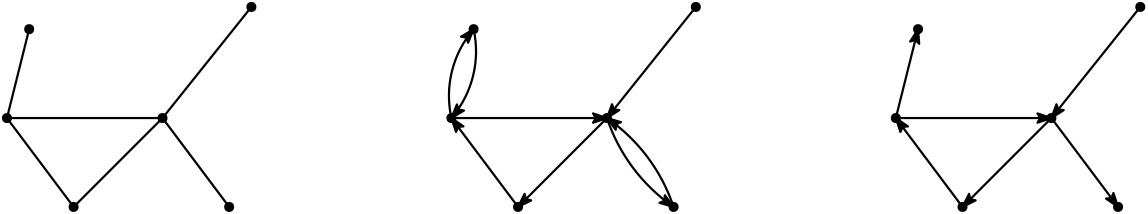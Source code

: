 <?xml version="1.0"?>
<!DOCTYPE ipe SYSTEM "ipe.dtd">
<ipe version="70206" creator="Ipe 7.2.7">
<info created="D:20180309161541" modified="D:20180309161541"/>
<ipestyle name="basic">
<symbol name="arrow/arc(spx)">
<path stroke="sym-stroke" fill="sym-stroke" pen="sym-pen">
0 0 m
-1 0.333 l
-1 -0.333 l
h
</path>
</symbol>
<symbol name="arrow/farc(spx)">
<path stroke="sym-stroke" fill="white" pen="sym-pen">
0 0 m
-1 0.333 l
-1 -0.333 l
h
</path>
</symbol>
<symbol name="arrow/ptarc(spx)">
<path stroke="sym-stroke" fill="sym-stroke" pen="sym-pen">
0 0 m
-1 0.333 l
-0.8 0 l
-1 -0.333 l
h
</path>
</symbol>
<symbol name="arrow/fptarc(spx)">
<path stroke="sym-stroke" fill="white" pen="sym-pen">
0 0 m
-1 0.333 l
-0.8 0 l
-1 -0.333 l
h
</path>
</symbol>
<symbol name="mark/circle(sx)" transformations="translations">
<path fill="sym-stroke">
0.6 0 0 0.6 0 0 e
0.4 0 0 0.4 0 0 e
</path>
</symbol>
<symbol name="mark/disk(sx)" transformations="translations">
<path fill="sym-stroke">
0.6 0 0 0.6 0 0 e
</path>
</symbol>
<symbol name="mark/fdisk(sfx)" transformations="translations">
<group>
<path fill="sym-fill">
0.5 0 0 0.5 0 0 e
</path>
<path fill="sym-stroke" fillrule="eofill">
0.6 0 0 0.6 0 0 e
0.4 0 0 0.4 0 0 e
</path>
</group>
</symbol>
<symbol name="mark/box(sx)" transformations="translations">
<path fill="sym-stroke" fillrule="eofill">
-0.6 -0.6 m
0.6 -0.6 l
0.6 0.6 l
-0.6 0.6 l
h
-0.4 -0.4 m
0.4 -0.4 l
0.4 0.4 l
-0.4 0.4 l
h
</path>
</symbol>
<symbol name="mark/square(sx)" transformations="translations">
<path fill="sym-stroke">
-0.6 -0.6 m
0.6 -0.6 l
0.6 0.6 l
-0.6 0.6 l
h
</path>
</symbol>
<symbol name="mark/fsquare(sfx)" transformations="translations">
<group>
<path fill="sym-fill">
-0.5 -0.5 m
0.5 -0.5 l
0.5 0.5 l
-0.5 0.5 l
h
</path>
<path fill="sym-stroke" fillrule="eofill">
-0.6 -0.6 m
0.6 -0.6 l
0.6 0.6 l
-0.6 0.6 l
h
-0.4 -0.4 m
0.4 -0.4 l
0.4 0.4 l
-0.4 0.4 l
h
</path>
</group>
</symbol>
<symbol name="mark/cross(sx)" transformations="translations">
<group>
<path fill="sym-stroke">
-0.43 -0.57 m
0.57 0.43 l
0.43 0.57 l
-0.57 -0.43 l
h
</path>
<path fill="sym-stroke">
-0.43 0.57 m
0.57 -0.43 l
0.43 -0.57 l
-0.57 0.43 l
h
</path>
</group>
</symbol>
<symbol name="arrow/fnormal(spx)">
<path stroke="sym-stroke" fill="white" pen="sym-pen">
0 0 m
-1 0.333 l
-1 -0.333 l
h
</path>
</symbol>
<symbol name="arrow/pointed(spx)">
<path stroke="sym-stroke" fill="sym-stroke" pen="sym-pen">
0 0 m
-1 0.333 l
-0.8 0 l
-1 -0.333 l
h
</path>
</symbol>
<symbol name="arrow/fpointed(spx)">
<path stroke="sym-stroke" fill="white" pen="sym-pen">
0 0 m
-1 0.333 l
-0.8 0 l
-1 -0.333 l
h
</path>
</symbol>
<symbol name="arrow/linear(spx)">
<path stroke="sym-stroke" pen="sym-pen">
-1 0.333 m
0 0 l
-1 -0.333 l
</path>
</symbol>
<symbol name="arrow/fdouble(spx)">
<path stroke="sym-stroke" fill="white" pen="sym-pen">
0 0 m
-1 0.333 l
-1 -0.333 l
h
-1 0 m
-2 0.333 l
-2 -0.333 l
h
</path>
</symbol>
<symbol name="arrow/double(spx)">
<path stroke="sym-stroke" fill="sym-stroke" pen="sym-pen">
0 0 m
-1 0.333 l
-1 -0.333 l
h
-1 0 m
-2 0.333 l
-2 -0.333 l
h
</path>
</symbol>
<pen name="heavier" value="0.8"/>
<pen name="fat" value="1.2"/>
<pen name="ultrafat" value="2"/>
<symbolsize name="large" value="5"/>
<symbolsize name="small" value="2"/>
<symbolsize name="tiny" value="1.1"/>
<arrowsize name="large" value="10"/>
<arrowsize name="small" value="5"/>
<arrowsize name="tiny" value="3"/>
<color name="red" value="1 0 0"/>
<color name="green" value="0 1 0"/>
<color name="blue" value="0 0 1"/>
<color name="yellow" value="1 1 0"/>
<color name="orange" value="1 0.647 0"/>
<color name="gold" value="1 0.843 0"/>
<color name="purple" value="0.627 0.125 0.941"/>
<color name="gray" value="0.745"/>
<color name="brown" value="0.647 0.165 0.165"/>
<color name="navy" value="0 0 0.502"/>
<color name="pink" value="1 0.753 0.796"/>
<color name="seagreen" value="0.18 0.545 0.341"/>
<color name="turquoise" value="0.251 0.878 0.816"/>
<color name="violet" value="0.933 0.51 0.933"/>
<color name="darkblue" value="0 0 0.545"/>
<color name="darkcyan" value="0 0.545 0.545"/>
<color name="darkgray" value="0.663"/>
<color name="darkgreen" value="0 0.392 0"/>
<color name="darkmagenta" value="0.545 0 0.545"/>
<color name="darkorange" value="1 0.549 0"/>
<color name="darkred" value="0.545 0 0"/>
<color name="lightblue" value="0.678 0.847 0.902"/>
<color name="lightcyan" value="0.878 1 1"/>
<color name="lightgray" value="0.827"/>
<color name="lightgreen" value="0.565 0.933 0.565"/>
<color name="lightyellow" value="1 1 0.878"/>
<dashstyle name="dashed" value="[4] 0"/>
<dashstyle name="dotted" value="[1 3] 0"/>
<dashstyle name="dash dotted" value="[4 2 1 2] 0"/>
<dashstyle name="dash dot dotted" value="[4 2 1 2 1 2] 0"/>
<textsize name="large" value="\large"/>
<textsize name="Large" value="\Large"/>
<textsize name="LARGE" value="\LARGE"/>
<textsize name="huge" value="\huge"/>
<textsize name="Huge" value="\Huge"/>
<textsize name="small" value="\small"/>
<textsize name="footnote" value="\footnotesize"/>
<textsize name="tiny" value="\tiny"/>
<textstyle name="center" begin="\begin{center}" end="\end{center}"/>
<textstyle name="itemize" begin="\begin{itemize}" end="\end{itemize}"/>
<textstyle name="item" begin="\begin{itemize}\item{}" end="\end{itemize}"/>
<gridsize name="4 pts" value="4"/>
<gridsize name="8 pts (~3 mm)" value="8"/>
<gridsize name="16 pts (~6 mm)" value="16"/>
<gridsize name="32 pts (~12 mm)" value="32"/>
<gridsize name="10 pts (~3.5 mm)" value="10"/>
<gridsize name="20 pts (~7 mm)" value="20"/>
<gridsize name="14 pts (~5 mm)" value="14"/>
<gridsize name="28 pts (~10 mm)" value="28"/>
<gridsize name="56 pts (~20 mm)" value="56"/>
<anglesize name="90 deg" value="90"/>
<anglesize name="60 deg" value="60"/>
<anglesize name="45 deg" value="45"/>
<anglesize name="30 deg" value="30"/>
<anglesize name="22.5 deg" value="22.5"/>
<opacity name="10%" value="0.1"/>
<opacity name="30%" value="0.3"/>
<opacity name="50%" value="0.5"/>
<opacity name="75%" value="0.75"/>
<tiling name="falling" angle="-60" step="4" width="1"/>
<tiling name="rising" angle="30" step="4" width="1"/>
</ipestyle>
<page>
<layer name="alpha"/>
<layer name="beta"/>
<layer name="gamma"/>
<layer name="delta"/>
<view layers="beta gamma delta" active="beta"/>
<path layer="alpha" stroke="black" dash="dashed">
64 512 m
64 384 l
512 384 l
512 512 l
h
</path>
<use layer="beta" name="mark/disk(sx)" pos="88 448" size="normal" stroke="black"/>
<use name="mark/disk(sx)" pos="96 480" size="normal" stroke="black"/>
<use name="mark/disk(sx)" pos="112 416" size="normal" stroke="black"/>
<use name="mark/disk(sx)" pos="144 448" size="normal" stroke="black"/>
<use name="mark/disk(sx)" pos="176 488" size="normal" stroke="black"/>
<use name="mark/disk(sx)" pos="168 416" size="normal" stroke="black"/>
<use name="mark/disk(sx)" pos="256 480" size="normal" stroke="black"/>
<use name="mark/disk(sx)" pos="248 448" size="normal" stroke="black"/>
<use name="mark/disk(sx)" pos="272 416" size="normal" stroke="black"/>
<use name="mark/disk(sx)" pos="328 416" size="normal" stroke="black"/>
<use name="mark/disk(sx)" pos="336 488" size="normal" stroke="black"/>
<use name="mark/disk(sx)" pos="304 448" size="normal" stroke="black"/>
<use name="mark/disk(sx)" pos="432 416" size="normal" stroke="black"/>
<use name="mark/disk(sx)" pos="488 416" size="normal" stroke="black"/>
<use name="mark/disk(sx)" pos="464 448" size="normal" stroke="black"/>
<use name="mark/disk(sx)" pos="496 488" size="normal" stroke="black"/>
<use name="mark/disk(sx)" pos="416 480" size="normal" stroke="black"/>
<use name="mark/disk(sx)" pos="408 448" size="normal" stroke="black"/>
<path layer="gamma" stroke="black" fill="white" pen="heavier">
112 416 m
88 448 l
</path>
<path stroke="black" fill="white" pen="heavier">
88 448 m
96 480 l
</path>
<path stroke="black" fill="white" pen="heavier">
144 448 m
176 488 l
</path>
<path stroke="black" fill="white" pen="heavier">
144 448 m
168 416 l
</path>
<path stroke="black" fill="white" pen="heavier">
144 448 m
112 416 l
</path>
<path stroke="black" fill="white" pen="heavier">
144 448 m
88 448 l
</path>
<path layer="delta" stroke="black" pen="heavier" arrow="pointed/small">
248 448 m
304 448 l
</path>
<path stroke="black" pen="heavier" arrow="pointed/small">
272 416 m
248 448 l
</path>
<path stroke="black" pen="heavier" arrow="pointed/small">
304 448 m
272 416 l
</path>
<path stroke="black" pen="heavier" arrow="pointed/small">
336 488 m
304 448 l
</path>
<path stroke="black" pen="heavier" arrow="pointed/small">
408 448 m
416 480 l
</path>
<path stroke="black" pen="heavier" arrow="pointed/small">
408 448 m
464 448 l
</path>
<path stroke="black" pen="heavier" arrow="pointed/small">
464 448 m
432 416 l
</path>
<path stroke="black" pen="heavier" arrow="pointed/small">
432 416 m
408 448 l
</path>
<path stroke="black" pen="heavier" arrow="pointed/small">
496 488 m
464 448 l
</path>
<path stroke="black" pen="heavier" arrow="pointed/small">
464 448 m
488 416 l
</path>
<path stroke="black" pen="heavier" arrow="pointed/small">
328 416 m
63.2456 0 0 63.2456 268 396 304 448 a
</path>
<path stroke="black" pen="heavier" arrow="pointed/small">
304 448 m
63.2456 0 0 63.2456 364 468 328 416 a
</path>
<path stroke="black" pen="heavier" arrow="pointed/small">
248 448 m
36.8782 0 0 -36.8782 284 456 256 480 a
</path>
<path stroke="black" pen="heavier" arrow="pointed/small">
256 480 m
36.8782 0 0 -36.8782 220 472 248 448 a
</path>
</page>
</ipe>
